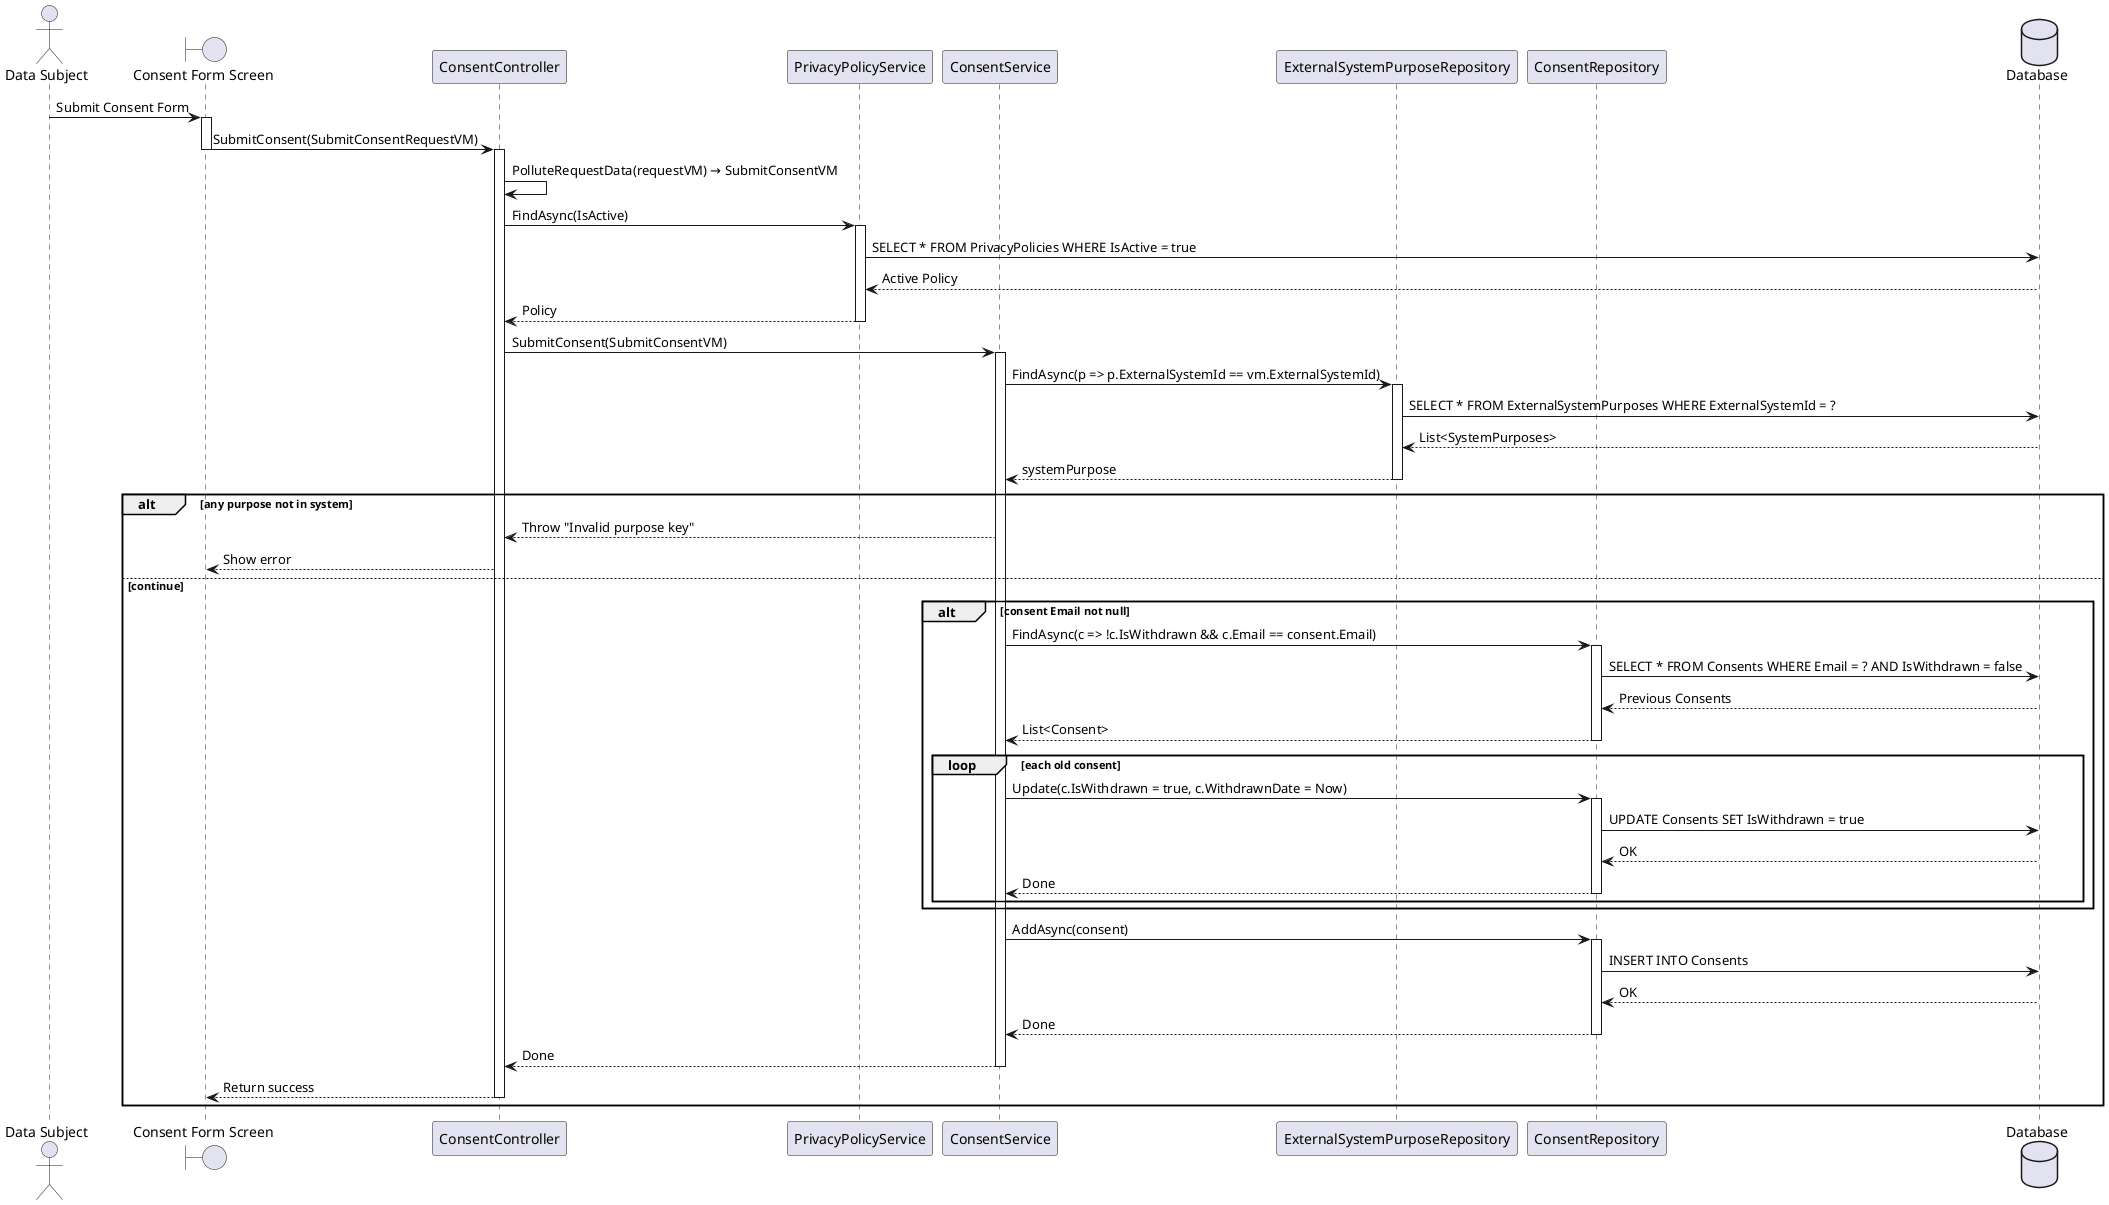 @startuml
actor "Data Subject" as User
boundary "Consent Form Screen" as Screen
participant "ConsentController" as Controller
participant "PrivacyPolicyService" as PolicyService
participant "ConsentService" as Service
participant "ExternalSystemPurposeRepository" as PurposeRepo
participant "ConsentRepository" as ConsentRepo
database "Database" as DB

User -> Screen : Submit Consent Form
activate Screen
Screen -> Controller : SubmitConsent(SubmitConsentRequestVM)
deactivate Screen
activate Controller

' === Enrich Request ===
Controller -> Controller : PolluteRequestData(requestVM) → SubmitConsentVM

' === Get Active Privacy Policy (if needed) ===
Controller -> PolicyService : FindAsync(IsActive)
activate PolicyService
PolicyService -> DB : SELECT * FROM PrivacyPolicies WHERE IsActive = true
DB --> PolicyService : Active Policy
PolicyService --> Controller : Policy
deactivate PolicyService

Controller -> Service : SubmitConsent(SubmitConsentVM)
activate Service

' === Validate consent purposes ===
Service -> PurposeRepo : FindAsync(p => p.ExternalSystemId == vm.ExternalSystemId)
activate PurposeRepo
PurposeRepo -> DB : SELECT * FROM ExternalSystemPurposes WHERE ExternalSystemId = ?
DB --> PurposeRepo : List<SystemPurposes>
PurposeRepo --> Service : systemPurpose
deactivate PurposeRepo

alt any purpose not in system
    Service --> Controller : Throw "Invalid purpose key"
    Controller --> Screen : Show error
else continue

    ' === Invalidate previous consents by email ===
    alt consent Email not null
        Service -> ConsentRepo : FindAsync(c => !c.IsWithdrawn && c.Email == consent.Email)
        activate ConsentRepo
        ConsentRepo -> DB : SELECT * FROM Consents WHERE Email = ? AND IsWithdrawn = false
        DB --> ConsentRepo : Previous Consents
        ConsentRepo --> Service : List<Consent>
        deactivate ConsentRepo

        loop each old consent
            Service -> ConsentRepo : Update(c.IsWithdrawn = true, c.WithdrawnDate = Now)
            activate ConsentRepo
            ConsentRepo -> DB : UPDATE Consents SET IsWithdrawn = true
            DB --> ConsentRepo : OK
            ConsentRepo --> Service : Done
            deactivate ConsentRepo
        end
    end

    ' === Save new consent ===
    Service -> ConsentRepo : AddAsync(consent)
    activate ConsentRepo
    ConsentRepo -> DB : INSERT INTO Consents
    DB --> ConsentRepo : OK
    ConsentRepo --> Service : Done
    deactivate ConsentRepo

    Service --> Controller : Done
    deactivate Service

    Controller --> Screen : Return success
    deactivate Controller
end
@enduml

